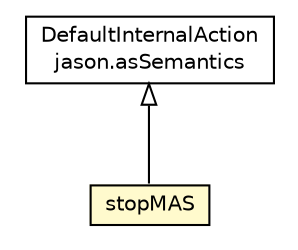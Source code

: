 #!/usr/local/bin/dot
#
# Class diagram 
# Generated by UMLGraph version R5_6_6-1-g9240c4 (http://www.umlgraph.org/)
#

digraph G {
	edge [fontname="Helvetica",fontsize=10,labelfontname="Helvetica",labelfontsize=10];
	node [fontname="Helvetica",fontsize=10,shape=plaintext];
	nodesep=0.25;
	ranksep=0.5;
	// jason.asSemantics.DefaultInternalAction
	c66921 [label=<<table title="jason.asSemantics.DefaultInternalAction" border="0" cellborder="1" cellspacing="0" cellpadding="2" port="p" href="../asSemantics/DefaultInternalAction.html">
		<tr><td><table border="0" cellspacing="0" cellpadding="1">
<tr><td align="center" balign="center"> DefaultInternalAction </td></tr>
<tr><td align="center" balign="center"> jason.asSemantics </td></tr>
		</table></td></tr>
		</table>>, URL="../asSemantics/DefaultInternalAction.html", fontname="Helvetica", fontcolor="black", fontsize=10.0];
	// jason.stdlib.stopMAS
	c67083 [label=<<table title="jason.stdlib.stopMAS" border="0" cellborder="1" cellspacing="0" cellpadding="2" port="p" bgcolor="lemonChiffon" href="./stopMAS.html">
		<tr><td><table border="0" cellspacing="0" cellpadding="1">
<tr><td align="center" balign="center"> stopMAS </td></tr>
		</table></td></tr>
		</table>>, URL="./stopMAS.html", fontname="Helvetica", fontcolor="black", fontsize=10.0];
	//jason.stdlib.stopMAS extends jason.asSemantics.DefaultInternalAction
	c66921:p -> c67083:p [dir=back,arrowtail=empty];
}

